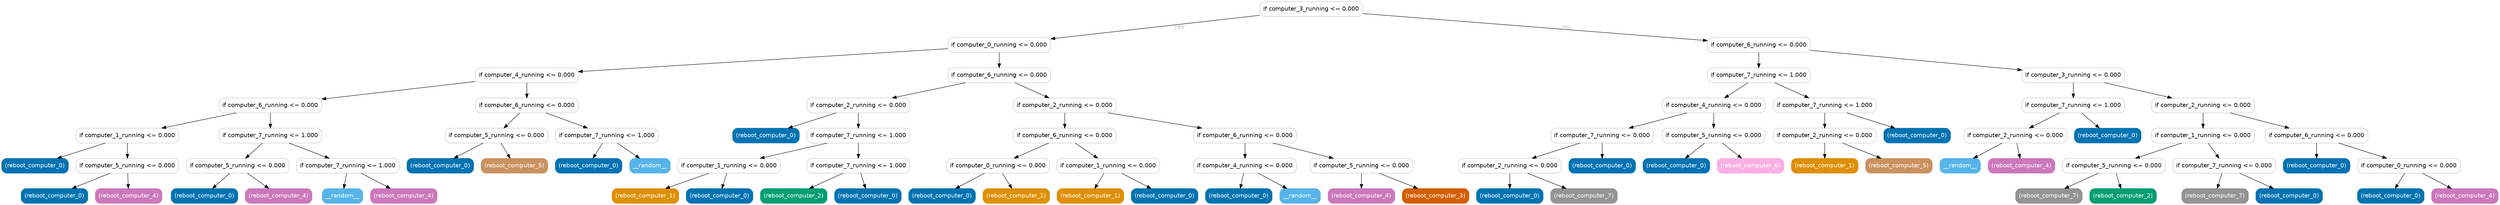 digraph Tree {
	graph [bb="0,0,6025,488"];
	node [color=gray,
		fillcolor=white,
		fontname=helvetica,
		label="\N",
		shape=box,
		style="filled, rounded"
	];
	edge [fontname=helvetica];
	0	[height=0.5,
		label="if computer_3_running <= 0.000",
		pos="3160.5,470",
		width=3.4444];
	1	[height=0.5,
		label="if computer_0_running <= 0.000",
		pos="2407.5,383",
		width=3.4444];
	0 -> 1	[fontcolor=gray,
		label=yes,
		lp="2842,426.5",
		pos="e,2531.7,398.02 3036.2,454.96 2899.8,439.57 2681.8,414.96 2541.7,399.14"];
	48	[height=0.5,
		label="if computer_6_running <= 0.000",
		pos="4240.5,383",
		width=3.4444];
	0 -> 48	[fontcolor=gray,
		label=no,
		lp="3774.5,426.5",
		pos="e,4116.5,393.76 3284.7,459.23 3489.2,443.13 3895.3,411.17 4106.3,394.57"];
	2	[height=0.5,
		label="if computer_4_running <= 0.000",
		pos="1267.5,310",
		width=3.4444];
	1 -> 2	[fontcolor=gray,
		pos="e,1391.5,318.72 2283.3,374.27 2067.4,360.82 1624.4,333.23 1401.6,319.35"];
	23	[height=0.5,
		label="if computer_6_running <= 0.000",
		pos="2407.5,310",
		width=3.4444];
	1 -> 23	[fontcolor=gray,
		pos="e,2407.5,328.03 2407.5,364.81 2407.5,356.79 2407.5,347.05 2407.5,338.07"];
	3	[height=0.5,
		label="if computer_6_running <= 0.000",
		pos="648.5,237",
		width=3.4444];
	2 -> 3	[fontcolor=gray,
		pos="e,772.71,252.25 1143.4,294.76 1039,282.79 890.11,265.71 782.94,253.42"];
	16	[height=0.5,
		label="if computer_6_running <= 0.000",
		pos="1267.5,237",
		width=3.4444];
	2 -> 16	[fontcolor=gray,
		pos="e,1267.5,255.03 1267.5,291.81 1267.5,283.79 1267.5,274.05 1267.5,265.07"];
	4	[height=0.5,
		label="if computer_1_running <= 0.000",
		pos="303.5,164",
		width=3.4444];
	3 -> 4	[fontcolor=gray,
		pos="e,386.36,182.05 565.86,218.99 514.83,208.49 449.24,194.99 396.41,184.12"];
	9	[height=0.5,
		label="if computer_7_running <= 1.000",
		pos="648.5,164",
		width=3.4444];
	3 -> 9	[fontcolor=gray,
		pos="e,648.5,182.03 648.5,218.81 648.5,210.79 648.5,201.05 648.5,192.07"];
	5	[color="#0173b2",
		fillcolor="#0173b2",
		fontcolor=white,
		height=0.5,
		label="(reboot_computer_0)",
		pos="80.5,91",
		width=2.2361];
	4 -> 5	[fontcolor=gray,
		pos="e,134.25,109.11 250.09,145.99 218.19,135.84 177.49,122.88 143.96,112.2"];
	6	[height=0.5,
		label="if computer_5_running <= 0.000",
		pos="303.5,91",
		width=3.4444];
	4 -> 6	[fontcolor=gray,
		pos="e,303.5,109.03 303.5,145.81 303.5,137.79 303.5,128.05 303.5,119.07"];
	7	[color="#0173b2",
		fillcolor="#0173b2",
		fontcolor=white,
		height=0.5,
		label="(reboot_computer_0)",
		pos="127.5,18",
		width=2.2361];
	6 -> 7	[fontcolor=gray,
		pos="e,169.92,36.114 261.34,72.994 236.71,63.055 205.42,50.434 179.29,39.894"];
	8	[color="#cc78bc",
		fillcolor="#cc78bc",
		fontcolor=white,
		height=0.5,
		label="(reboot_computer_4)",
		pos="306.5,18",
		width=2.2361];
	6 -> 8	[fontcolor=gray,
		pos="e,305.78,36.029 304.23,72.813 304.57,64.789 304.98,55.047 305.36,46.069"];
	10	[height=0.5,
		label="if computer_5_running <= 0.000",
		pos="569.5,91",
		width=3.4444];
	9 -> 10	[fontcolor=gray,
		pos="e,588.45,109.03 629.38,145.81 619.38,136.83 606.99,125.69 596.08,115.89"];
	13	[height=0.5,
		label="if computer_7_running <= 1.000",
		pos="835.5,91",
		width=3.4444];
	9 -> 13	[fontcolor=gray,
		pos="e,790.43,109.11 693.29,145.99 719.58,136.01 753,123.32 780.83,112.76"];
	11	[color="#0173b2",
		fillcolor="#0173b2",
		fontcolor=white,
		height=0.5,
		label="(reboot_computer_0)",
		pos="489.5,18",
		width=2.2361];
	10 -> 11	[fontcolor=gray,
		pos="e,508.69,36.029 550.13,72.813 540.01,63.83 527.46,52.693 516.41,42.886"];
	12	[color="#cc78bc",
		fillcolor="#cc78bc",
		fontcolor=white,
		height=0.5,
		label="(reboot_computer_4)",
		pos="668.5,18",
		width=2.2361];
	10 -> 12	[fontcolor=gray,
		pos="e,644.64,36.114 593.21,72.994 606.1,63.753 622.22,52.192 636.23,42.142"];
	14	[color="#56b4e9",
		fillcolor="#56b4e9",
		fontcolor=white,
		height=0.5,
		label=__random__,
		pos="822.5,18",
		width=1.3611];
	13 -> 14	[fontcolor=gray,
		pos="e,825.62,36.029 832.35,72.813 830.88,64.789 829.1,55.047 827.46,46.069"];
	15	[color="#cc78bc",
		fillcolor="#cc78bc",
		fontcolor=white,
		height=0.5,
		label="(reboot_computer_4)",
		pos="970.5,18",
		width=2.2361];
	13 -> 15	[fontcolor=gray,
		pos="e,937.96,36.114 867.84,72.994 886.15,63.361 909.26,51.207 928.92,40.87"];
	17	[height=0.5,
		label="if computer_5_running <= 0.000",
		pos="1194.5,164",
		width=3.4444];
	16 -> 17	[fontcolor=gray,
		pos="e,1212,182.03 1249.8,218.81 1240.7,209.92 1229.4,198.91 1219.4,189.17"];
	20	[height=0.5,
		label="if computer_7_running <= 1.000",
		pos="1460.5,164",
		width=3.4444];
	16 -> 20	[fontcolor=gray,
		pos="e,1414,182.11 1313.7,218.99 1341,208.97 1375.7,196.21 1404.5,185.62"];
	18	[color="#0173b2",
		fillcolor="#0173b2",
		fontcolor=white,
		height=0.5,
		label="(reboot_computer_0)",
		pos="1058.5,91",
		width=2.2361];
	17 -> 18	[fontcolor=gray,
		pos="e,1091.3,109.11 1161.9,145.99 1143.5,136.36 1120.2,124.21 1100.4,113.87"];
	19	[color="#ca9161",
		fillcolor="#ca9161",
		fontcolor=white,
		height=0.5,
		label="(reboot_computer_5)",
		pos="1237.5,91",
		width=2.2361];
	17 -> 19	[fontcolor=gray,
		pos="e,1227.2,109.03 1204.9,145.81 1210,137.35 1216.3,126.98 1222,117.61"];
	21	[color="#0173b2",
		fillcolor="#0173b2",
		fontcolor=white,
		height=0.5,
		label="(reboot_computer_0)",
		pos="1416.5,91",
		width=2.2361];
	20 -> 21	[fontcolor=gray,
		pos="e,1427.1,109.03 1449.8,145.81 1444.6,137.35 1438.2,126.98 1432.4,117.61"];
	22	[color="#56b4e9",
		fillcolor="#56b4e9",
		fontcolor=white,
		height=0.5,
		label=__random__,
		pos="1564.5,91",
		width=1.3611];
	20 -> 22	[fontcolor=gray,
		pos="e,1539.4,109.11 1485.4,145.99 1499.1,136.67 1516.2,124.97 1531,114.86"];
	24	[height=0.5,
		label="if computer_2_running <= 0.000",
		pos="2067.5,237",
		width=3.4444];
	23 -> 24	[fontcolor=gray,
		pos="e,2149.2,255.05 2326.1,291.99 2275.8,281.49 2211.1,267.99 2159.1,257.12"];
	33	[height=0.5,
		label="if computer_2_running <= 0.000",
		pos="2565.5,237",
		width=3.4444];
	23 -> 33	[fontcolor=gray,
		pos="e,2527.4,255.11 2445.3,291.99 2467.2,282.19 2494.8,269.77 2518.1,259.31"];
	25	[color="#0173b2",
		fillcolor="#0173b2",
		fontcolor=white,
		height=0.5,
		label="(reboot_computer_0)",
		pos="1844.5,164",
		width=2.2361];
	24 -> 25	[fontcolor=gray,
		pos="e,1898.3,182.11 2014.1,218.99 1982.2,208.84 1941.5,195.88 1908,185.2"];
	26	[height=0.5,
		label="if computer_7_running <= 1.000",
		pos="2067.5,164",
		width=3.4444];
	24 -> 26	[fontcolor=gray,
		pos="e,2067.5,182.03 2067.5,218.81 2067.5,210.79 2067.5,201.05 2067.5,192.07"];
	27	[height=0.5,
		label="if computer_1_running <= 0.000",
		pos="1755.5,91",
		width=3.4444];
	26 -> 27	[fontcolor=gray,
		pos="e,1830.4,109.05 1992.8,145.99 1946.9,135.56 1888,122.16 1840.4,111.32"];
	30	[height=0.5,
		label="if computer_7_running <= 1.000",
		pos="2067.5,91",
		width=3.4444];
	26 -> 30	[fontcolor=gray,
		pos="e,2067.5,109.03 2067.5,145.81 2067.5,137.79 2067.5,128.05 2067.5,119.07"];
	28	[color="#de8f05",
		fillcolor="#de8f05",
		fontcolor=white,
		height=0.5,
		label="(reboot_computer_1)",
		pos="1553.5,18",
		width=2.2361];
	27 -> 28	[fontcolor=gray,
		pos="e,1602.2,36.114 1707.1,72.994 1678.5,62.925 1642,50.102 1611.8,39.479"];
	29	[color="#0173b2",
		fillcolor="#0173b2",
		fontcolor=white,
		height=0.5,
		label="(reboot_computer_0)",
		pos="1732.5,18",
		width=2.2361];
	27 -> 29	[fontcolor=gray,
		pos="e,1738,36.029 1749.9,72.813 1747.3,64.702 1744.1,54.836 1741.2,45.777"];
	31	[color="#029e73",
		fillcolor="#029e73",
		fontcolor=white,
		height=0.5,
		label="(reboot_computer_2)",
		pos="1911.5,18",
		width=2.2361];
	30 -> 31	[fontcolor=gray,
		pos="e,1949.1,36.114 2030.1,72.994 2008.6,63.186 1981.3,50.766 1958.3,40.311"];
	32	[color="#0173b2",
		fillcolor="#0173b2",
		fontcolor=white,
		height=0.5,
		label="(reboot_computer_0)",
		pos="2090.5,18",
		width=2.2361];
	30 -> 32	[fontcolor=gray,
		pos="e,2085,36.029 2073.1,72.813 2075.7,64.702 2078.9,54.836 2081.8,45.777"];
	34	[height=0.5,
		label="if computer_6_running <= 0.000",
		pos="2565.5,164",
		width=3.4444];
	33 -> 34	[fontcolor=gray,
		pos="e,2565.5,182.03 2565.5,218.81 2565.5,210.79 2565.5,201.05 2565.5,192.07"];
	41	[height=0.5,
		label="if computer_6_running <= 0.000",
		pos="3000.5,164",
		width=3.4444];
	33 -> 41	[fontcolor=gray,
		pos="e,2896,182.05 2669.7,218.99 2734.8,208.36 2818.8,194.66 2885.8,183.71"];
	35	[height=0.5,
		label="if computer_0_running <= 0.000",
		pos="2404.5,91",
		width=3.4444];
	34 -> 35	[fontcolor=gray,
		pos="e,2443.3,109.11 2526.9,145.99 2504.6,136.14 2476.3,123.66 2452.5,113.17"];
	38	[height=0.5,
		label="if computer_1_running <= 0.000",
		pos="2670.5,91",
		width=3.4444];
	34 -> 38	[fontcolor=gray,
		pos="e,2645.2,109.11 2590.7,145.99 2604.4,136.67 2621.7,124.97 2636.7,114.86"];
	36	[color="#0173b2",
		fillcolor="#0173b2",
		fontcolor=white,
		height=0.5,
		label="(reboot_computer_0)",
		pos="2269.5,18",
		width=2.2361];
	35 -> 36	[fontcolor=gray,
		pos="e,2302,36.114 2372.2,72.994 2353.8,63.361 2330.7,51.207 2311.1,40.87"];
	37	[color="#de8f05",
		fillcolor="#de8f05",
		fontcolor=white,
		height=0.5,
		label="(reboot_computer_1)",
		pos="2448.5,18",
		width=2.2361];
	35 -> 37	[fontcolor=gray,
		pos="e,2437.9,36.029 2415.2,72.813 2420.4,64.353 2426.8,53.984 2432.6,44.612"];
	39	[color="#de8f05",
		fillcolor="#de8f05",
		fontcolor=white,
		height=0.5,
		label="(reboot_computer_1)",
		pos="2627.5,18",
		width=2.2361];
	38 -> 39	[fontcolor=gray,
		pos="e,2637.8,36.029 2660.1,72.813 2655,64.353 2648.7,53.984 2643,44.612"];
	40	[color="#0173b2",
		fillcolor="#0173b2",
		fontcolor=white,
		height=0.5,
		label="(reboot_computer_0)",
		pos="2806.5,18",
		width=2.2361];
	38 -> 40	[fontcolor=gray,
		pos="e,2773.7,36.114 2703.1,72.994 2721.5,63.361 2744.8,51.207 2764.6,40.87"];
	42	[height=0.5,
		label="if computer_4_running <= 0.000",
		pos="3000.5,91",
		width=3.4444];
	41 -> 42	[fontcolor=gray,
		pos="e,3000.5,109.03 3000.5,145.81 3000.5,137.79 3000.5,128.05 3000.5,119.07"];
	45	[height=0.5,
		label="if computer_5_running <= 0.000",
		pos="3281.5,91",
		width=3.4444];
	41 -> 45	[fontcolor=gray,
		pos="e,3213.8,109.11 3067.8,145.99 3108.8,135.64 3161.3,122.38 3204,111.59"];
	43	[color="#0173b2",
		fillcolor="#0173b2",
		fontcolor=white,
		height=0.5,
		label="(reboot_computer_0)",
		pos="2985.5,18",
		width=2.2361];
	42 -> 43	[fontcolor=gray,
		pos="e,2989.1,36.029 2996.9,72.813 2995.2,64.789 2993.1,55.047 2991.2,46.069"];
	44	[color="#56b4e9",
		fillcolor="#56b4e9",
		fontcolor=white,
		height=0.5,
		label=__random__,
		pos="3133.5,18",
		width=1.3611];
	42 -> 44	[fontcolor=gray,
		pos="e,3101.4,36.114 3032.4,72.994 3050.4,63.361 3073.2,51.207 3092.5,40.87"];
	46	[color="#cc78bc",
		fillcolor="#cc78bc",
		fontcolor=white,
		height=0.5,
		label="(reboot_computer_4)",
		pos="3281.5,18",
		width=2.2361];
	45 -> 46	[fontcolor=gray,
		pos="e,3281.5,36.029 3281.5,72.813 3281.5,64.789 3281.5,55.047 3281.5,46.069"];
	47	[color="#d55e00",
		fillcolor="#d55e00",
		fontcolor=white,
		height=0.5,
		label="(reboot_computer_3)",
		pos="3460.5,18",
		width=2.2361];
	45 -> 47	[fontcolor=gray,
		pos="e,3417.4,36.114 3324.4,72.994 3349.4,63.055 3381.3,50.434 3407.8,39.894"];
	49	[height=0.5,
		label="if computer_7_running <= 1.000",
		pos="4240.5,310",
		width=3.4444];
	48 -> 49	[fontcolor=gray,
		pos="e,4240.5,328.03 4240.5,364.81 4240.5,356.79 4240.5,347.05 4240.5,338.07"];
	64	[height=0.5,
		label="if computer_3_running <= 0.000",
		pos="4999.5,310",
		width=3.4444];
	48 -> 64	[fontcolor=gray,
		pos="e,4875.4,322.61 4364.6,370.39 4502.3,357.51 4723.7,336.8 4865.4,323.55"];
	50	[height=0.5,
		label="if computer_4_running <= 0.000",
		pos="4131.5,237",
		width=3.4444];
	49 -> 50	[fontcolor=gray,
		pos="e,4157.8,255.11 4214.4,291.99 4199.9,282.58 4181.8,270.76 4166.2,260.57"];
	59	[height=0.5,
		label="if computer_7_running <= 1.000",
		pos="4399.5,237",
		width=3.4444];
	49 -> 59	[fontcolor=gray,
		pos="e,4361.2,255.11 4278.6,291.99 4300.5,282.19 4328.4,269.77 4351.8,259.31"];
	51	[height=0.5,
		label="if computer_7_running <= 0.000",
		pos="3862.5,164",
		width=3.4444];
	50 -> 51	[fontcolor=gray,
		pos="e,3927.3,182.11 4067.1,218.99 4028,208.68 3978,195.49 3937.2,184.72"];
	56	[height=0.5,
		label="if computer_5_running <= 0.000",
		pos="4131.5,164",
		width=3.4444];
	50 -> 56	[fontcolor=gray,
		pos="e,4131.5,182.03 4131.5,218.81 4131.5,210.79 4131.5,201.05 4131.5,192.07"];
	52	[height=0.5,
		label="if computer_2_running <= 0.000",
		pos="3639.5,91",
		width=3.4444];
	51 -> 52	[fontcolor=gray,
		pos="e,3693.3,109.11 3809.1,145.99 3777.2,135.84 3736.5,122.88 3703,112.2"];
	55	[color="#0173b2",
		fillcolor="#0173b2",
		fontcolor=white,
		height=0.5,
		label="(reboot_computer_0)",
		pos="3862.5,91",
		width=2.2361];
	51 -> 55	[fontcolor=gray,
		pos="e,3862.5,109.03 3862.5,145.81 3862.5,137.79 3862.5,128.05 3862.5,119.07"];
	53	[color="#0173b2",
		fillcolor="#0173b2",
		fontcolor=white,
		height=0.5,
		label="(reboot_computer_0)",
		pos="3639.5,18",
		width=2.2361];
	52 -> 53	[fontcolor=gray,
		pos="e,3639.5,36.029 3639.5,72.813 3639.5,64.789 3639.5,55.047 3639.5,46.069"];
	54	[color="#949494",
		fillcolor="#949494",
		fontcolor=white,
		height=0.5,
		label="(reboot_computer_7)",
		pos="3818.5,18",
		width=2.2361];
	52 -> 54	[fontcolor=gray,
		pos="e,3775.4,36.114 3682.4,72.994 3707.4,63.055 3739.3,50.434 3765.8,39.894"];
	57	[color="#0173b2",
		fillcolor="#0173b2",
		fontcolor=white,
		height=0.5,
		label="(reboot_computer_0)",
		pos="4041.5,91",
		width=2.2361];
	56 -> 57	[fontcolor=gray,
		pos="e,4063.1,109.03 4109.7,145.81 4098.1,136.66 4083.7,125.26 4071.1,115.32"];
	58	[color="#fbafe4",
		fillcolor="#fbafe4",
		fontcolor=white,
		height=0.5,
		label="(reboot_computer_6)",
		pos="4220.5,91",
		width=2.2361];
	56 -> 58	[fontcolor=gray,
		pos="e,4199.2,109.03 4153,145.81 4164.5,136.66 4178.8,125.26 4191.3,115.32"];
	60	[height=0.5,
		label="if computer_2_running <= 0.000",
		pos="4399.5,164",
		width=3.4444];
	59 -> 60	[fontcolor=gray,
		pos="e,4399.5,182.03 4399.5,218.81 4399.5,210.79 4399.5,201.05 4399.5,192.07"];
	63	[color="#0173b2",
		fillcolor="#0173b2",
		fontcolor=white,
		height=0.5,
		label="(reboot_computer_0)",
		pos="4622.5,164",
		width=2.2361];
	59 -> 63	[fontcolor=gray,
		pos="e,4568.7,182.11 4452.9,218.99 4484.8,208.84 4525.5,195.88 4559,185.2"];
	61	[color="#de8f05",
		fillcolor="#de8f05",
		fontcolor=white,
		height=0.5,
		label="(reboot_computer_1)",
		pos="4399.5,91",
		width=2.2361];
	60 -> 61	[fontcolor=gray,
		pos="e,4399.5,109.03 4399.5,145.81 4399.5,137.79 4399.5,128.05 4399.5,119.07"];
	62	[color="#ca9161",
		fillcolor="#ca9161",
		fontcolor=white,
		height=0.5,
		label="(reboot_computer_5)",
		pos="4578.5,91",
		width=2.2361];
	60 -> 62	[fontcolor=gray,
		pos="e,4535.4,109.11 4442.4,145.99 4467.4,136.06 4499.3,123.43 4525.8,112.89"];
	65	[height=0.5,
		label="if computer_7_running <= 1.000",
		pos="4999.5,237",
		width=3.4444];
	64 -> 65	[fontcolor=gray,
		pos="e,4999.5,255.03 4999.5,291.81 4999.5,283.79 4999.5,274.05 4999.5,265.07"];
	70	[height=0.5,
		label="if computer_2_running <= 0.000",
		pos="5312.5,237",
		width=3.4444];
	64 -> 70	[fontcolor=gray,
		pos="e,5237.3,255.05 5074.5,291.99 5120.5,281.56 5179.5,268.16 5227.3,257.32"];
	66	[height=0.5,
		label="if computer_2_running <= 0.000",
		pos="4859.5,164",
		width=3.4444];
	65 -> 66	[fontcolor=gray,
		pos="e,4893.2,182.11 4966,218.99 4946.9,209.32 4922.8,197.1 4902.3,186.73"];
	69	[color="#0173b2",
		fillcolor="#0173b2",
		fontcolor=white,
		height=0.5,
		label="(reboot_computer_0)",
		pos="5082.5,164",
		width=2.2361];
	65 -> 69	[fontcolor=gray,
		pos="e,5062.6,182.03 5019.6,218.81 5030.2,209.74 5043.4,198.48 5054.9,188.6"];
	67	[color="#56b4e9",
		fillcolor="#56b4e9",
		fontcolor=white,
		height=0.5,
		label=__random__,
		pos="4726.5,91",
		width=1.3611];
	66 -> 67	[fontcolor=gray,
		pos="e,4758.6,109.11 4827.6,145.99 4809.6,136.36 4786.8,124.21 4767.5,113.87"];
	68	[color="#cc78bc",
		fillcolor="#cc78bc",
		fontcolor=white,
		height=0.5,
		label="(reboot_computer_4)",
		pos="4874.5,91",
		width=2.2361];
	66 -> 68	[fontcolor=gray,
		pos="e,4870.9,109.03 4863.1,145.81 4864.8,137.79 4866.9,128.05 4868.8,119.07"];
	71	[height=0.5,
		label="if computer_1_running <= 0.000",
		pos="5312.5,164",
		width=3.4444];
	70 -> 71	[fontcolor=gray,
		pos="e,5312.5,182.03 5312.5,218.81 5312.5,210.79 5312.5,201.05 5312.5,192.07"];
	78	[height=0.5,
		label="if computer_6_running <= 0.000",
		pos="5586.5,164",
		width=3.4444];
	70 -> 78	[fontcolor=gray,
		pos="e,5520.5,182.11 5378.1,218.99 5418,208.66 5469.1,195.43 5510.6,184.66"];
	72	[height=0.5,
		label="if computer_5_running <= 0.000",
		pos="5097.5,91",
		width=3.4444];
	71 -> 72	[fontcolor=gray,
		pos="e,5149.3,109.11 5261,145.99 5230.4,135.88 5191.3,122.99 5159.1,112.34"];
	75	[height=0.5,
		label="if computer_7_running <= 0.000",
		pos="5363.5,91",
		width=3.4444];
	71 -> 75	[fontcolor=gray,
		pos="e,5351.3,109.03 5324.8,145.81 5331,137.27 5338.5,126.77 5345.3,117.32"];
	73	[color="#949494",
		fillcolor="#949494",
		fontcolor=white,
		height=0.5,
		label="(reboot_computer_7)",
		pos="4940.5,18",
		width=2.2361];
	72 -> 73	[fontcolor=gray,
		pos="e,4978.3,36.114 5059.9,72.994 5038.2,63.186 5010.7,50.766 4987.6,40.311"];
	74	[color="#029e73",
		fillcolor="#029e73",
		fontcolor=white,
		height=0.5,
		label="(reboot_computer_2)",
		pos="5119.5,18",
		width=2.2361];
	72 -> 74	[fontcolor=gray,
		pos="e,5114.2,36.029 5102.8,72.813 5105.3,64.702 5108.4,54.836 5111.2,45.777"];
	76	[color="#949494",
		fillcolor="#949494",
		fontcolor=white,
		height=0.5,
		label="(reboot_computer_7)",
		pos="5341.5,18",
		width=2.2361];
	75 -> 76	[fontcolor=gray,
		pos="e,5346.8,36.029 5358.2,72.813 5355.7,64.702 5352.6,54.836 5349.8,45.777"];
	77	[color="#0173b2",
		fillcolor="#0173b2",
		fontcolor=white,
		height=0.5,
		label="(reboot_computer_0)",
		pos="5520.5,18",
		width=2.2361];
	75 -> 77	[fontcolor=gray,
		pos="e,5482.7,36.114 5401.1,72.994 5422.8,63.186 5450.3,50.766 5473.4,40.311"];
	79	[color="#0173b2",
		fillcolor="#0173b2",
		fontcolor=white,
		height=0.5,
		label="(reboot_computer_0)",
		pos="5586.5,91",
		width=2.2361];
	78 -> 79	[fontcolor=gray,
		pos="e,5586.5,109.03 5586.5,145.81 5586.5,137.79 5586.5,128.05 5586.5,119.07"];
	80	[height=0.5,
		label="if computer_0_running <= 0.000",
		pos="5809.5,91",
		width=3.4444];
	78 -> 80	[fontcolor=gray,
		pos="e,5755.7,109.11 5639.9,145.99 5671.8,135.84 5712.5,122.88 5746,112.2"];
	81	[color="#0173b2",
		fillcolor="#0173b2",
		fontcolor=white,
		height=0.5,
		label="(reboot_computer_0)",
		pos="5765.5,18",
		width=2.2361];
	80 -> 81	[fontcolor=gray,
		pos="e,5776.1,36.029 5798.8,72.813 5793.6,64.353 5787.2,53.984 5781.4,44.612"];
	82	[color="#cc78bc",
		fillcolor="#cc78bc",
		fontcolor=white,
		height=0.5,
		label="(reboot_computer_4)",
		pos="5944.5,18",
		width=2.2361];
	80 -> 82	[fontcolor=gray,
		pos="e,5912,36.114 5841.8,72.994 5860.2,63.361 5883.3,51.207 5902.9,40.87"];
}

